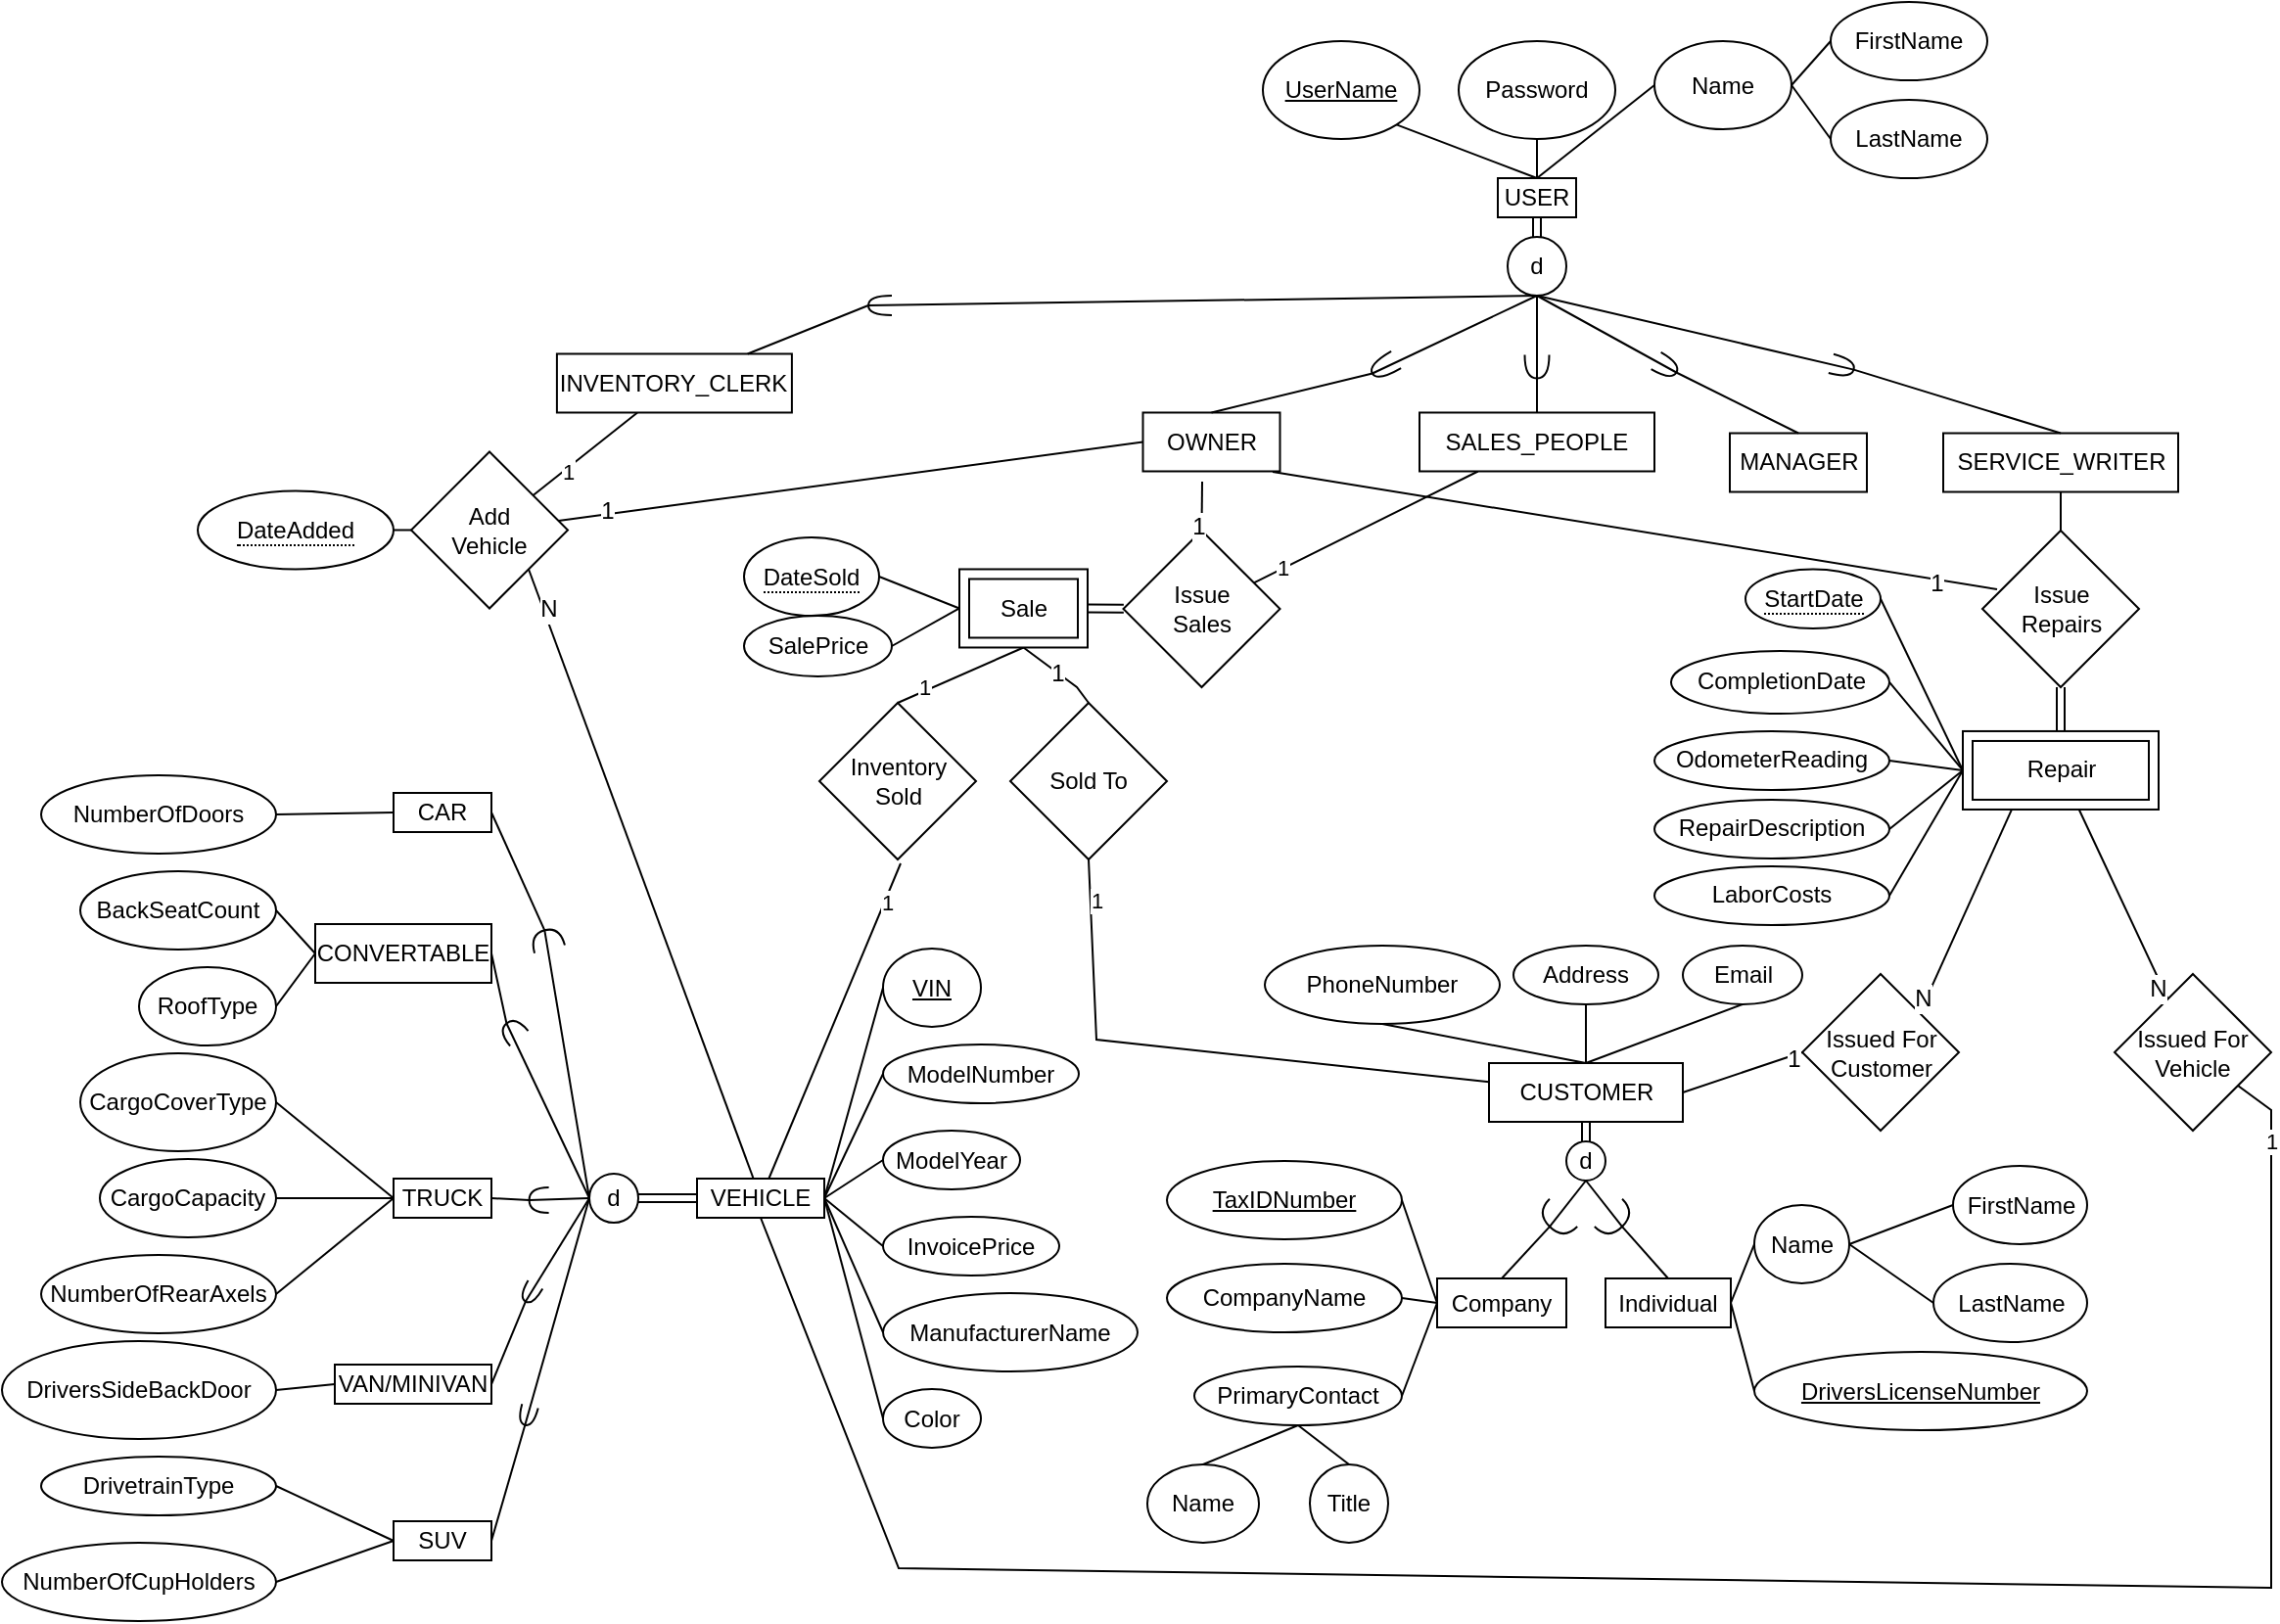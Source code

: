 <mxfile version="15.4.1" type="github">
  <diagram id="lNTThxH8GvDrvc97x_04" name="Page-1">
    <mxGraphModel dx="2207" dy="575" grid="1" gridSize="10" guides="1" tooltips="1" connect="1" arrows="1" fold="1" page="1" pageScale="1" pageWidth="1169" pageHeight="827" math="0" shadow="0">
      <root>
        <mxCell id="OBLhhPcnFSXKWtFT23k--0" />
        <mxCell id="OBLhhPcnFSXKWtFT23k--1" parent="OBLhhPcnFSXKWtFT23k--0" />
        <mxCell id="OBLhhPcnFSXKWtFT23k--2" value="" style="edgeStyle=none;rounded=0;orthogonalLoop=1;jettySize=auto;html=1;endArrow=none;endFill=0;shape=link;exitX=0.5;exitY=1;exitDx=0;exitDy=0;width=-4;entryX=0.5;entryY=0;entryDx=0;entryDy=0;" parent="OBLhhPcnFSXKWtFT23k--1" source="OBLhhPcnFSXKWtFT23k--3" target="OBLhhPcnFSXKWtFT23k--22" edge="1">
          <mxGeometry relative="1" as="geometry">
            <mxPoint x="-385" y="150" as="targetPoint" />
          </mxGeometry>
        </mxCell>
        <mxCell id="OBLhhPcnFSXKWtFT23k--3" value="USER" style="rounded=0;whiteSpace=wrap;html=1;" parent="OBLhhPcnFSXKWtFT23k--1" vertex="1">
          <mxGeometry x="-405" y="90" width="40" height="20" as="geometry" />
        </mxCell>
        <mxCell id="OBLhhPcnFSXKWtFT23k--4" style="edgeStyle=none;rounded=0;orthogonalLoop=1;jettySize=auto;html=1;exitX=1;exitY=0.5;exitDx=0;exitDy=0;entryX=0;entryY=0.5;entryDx=0;entryDy=0;endArrow=none;endFill=0;" parent="OBLhhPcnFSXKWtFT23k--1" source="OBLhhPcnFSXKWtFT23k--6" target="OBLhhPcnFSXKWtFT23k--8" edge="1">
          <mxGeometry relative="1" as="geometry" />
        </mxCell>
        <mxCell id="OBLhhPcnFSXKWtFT23k--5" style="edgeStyle=none;rounded=0;orthogonalLoop=1;jettySize=auto;html=1;exitX=1;exitY=0.5;exitDx=0;exitDy=0;entryX=0;entryY=0.5;entryDx=0;entryDy=0;endArrow=none;endFill=0;" parent="OBLhhPcnFSXKWtFT23k--1" source="OBLhhPcnFSXKWtFT23k--6" target="OBLhhPcnFSXKWtFT23k--7" edge="1">
          <mxGeometry relative="1" as="geometry" />
        </mxCell>
        <mxCell id="OBLhhPcnFSXKWtFT23k--6" value="Name" style="ellipse;whiteSpace=wrap;html=1;" parent="OBLhhPcnFSXKWtFT23k--1" vertex="1">
          <mxGeometry x="-325" y="20" width="70" height="45" as="geometry" />
        </mxCell>
        <mxCell id="OBLhhPcnFSXKWtFT23k--7" value="LastName" style="ellipse;whiteSpace=wrap;html=1;" parent="OBLhhPcnFSXKWtFT23k--1" vertex="1">
          <mxGeometry x="-235" y="50" width="80" height="40" as="geometry" />
        </mxCell>
        <mxCell id="OBLhhPcnFSXKWtFT23k--8" value="FirstName" style="ellipse;whiteSpace=wrap;html=1;" parent="OBLhhPcnFSXKWtFT23k--1" vertex="1">
          <mxGeometry x="-235" width="80" height="40" as="geometry" />
        </mxCell>
        <mxCell id="OBLhhPcnFSXKWtFT23k--9" value="1" style="edgeStyle=none;rounded=0;orthogonalLoop=1;jettySize=auto;html=1;endArrow=none;endFill=0;" parent="OBLhhPcnFSXKWtFT23k--1" source="OBLhhPcnFSXKWtFT23k--10" target="OBLhhPcnFSXKWtFT23k--40" edge="1">
          <mxGeometry x="0.372" y="2" relative="1" as="geometry">
            <mxPoint x="-839" y="230.0" as="sourcePoint" />
            <mxPoint as="offset" />
          </mxGeometry>
        </mxCell>
        <mxCell id="OBLhhPcnFSXKWtFT23k--10" value="INVENTORY_CLERK" style="rounded=0;whiteSpace=wrap;html=1;" parent="OBLhhPcnFSXKWtFT23k--1" vertex="1">
          <mxGeometry x="-885.55" y="179.74" width="120" height="30" as="geometry" />
        </mxCell>
        <mxCell id="OBLhhPcnFSXKWtFT23k--11" style="edgeStyle=none;rounded=0;orthogonalLoop=1;jettySize=auto;html=1;exitX=0.5;exitY=1;exitDx=0;exitDy=0;entryX=0.5;entryY=0;entryDx=0;entryDy=0;endArrow=none;endFill=0;" parent="OBLhhPcnFSXKWtFT23k--1" source="OBLhhPcnFSXKWtFT23k--12" target="OBLhhPcnFSXKWtFT23k--46" edge="1">
          <mxGeometry relative="1" as="geometry" />
        </mxCell>
        <mxCell id="OBLhhPcnFSXKWtFT23k--12" value="SERVICE_WRITER" style="rounded=0;whiteSpace=wrap;html=1;" parent="OBLhhPcnFSXKWtFT23k--1" vertex="1">
          <mxGeometry x="-177.5" y="220.26" width="120" height="30" as="geometry" />
        </mxCell>
        <mxCell id="OBLhhPcnFSXKWtFT23k--13" value="" style="edgeStyle=none;rounded=0;orthogonalLoop=1;jettySize=auto;html=1;endArrow=none;endFill=0;" parent="OBLhhPcnFSXKWtFT23k--1" source="OBLhhPcnFSXKWtFT23k--14" target="OBLhhPcnFSXKWtFT23k--43" edge="1">
          <mxGeometry relative="1" as="geometry" />
        </mxCell>
        <mxCell id="-MXsMZ3HFVtyenDkPSlB-4" value="1" style="edgeLabel;html=1;align=center;verticalAlign=middle;resizable=0;points=[];" vertex="1" connectable="0" parent="OBLhhPcnFSXKWtFT23k--13">
          <mxGeometry x="0.74" y="-1" relative="1" as="geometry">
            <mxPoint as="offset" />
          </mxGeometry>
        </mxCell>
        <mxCell id="OBLhhPcnFSXKWtFT23k--14" value="SALES_PEOPLE" style="rounded=0;whiteSpace=wrap;html=1;" parent="OBLhhPcnFSXKWtFT23k--1" vertex="1">
          <mxGeometry x="-445" y="209.74" width="120" height="30" as="geometry" />
        </mxCell>
        <mxCell id="EvW4grgbc_aKSZ-Zlbsq-6" value="1" style="edgeStyle=none;rounded=0;orthogonalLoop=1;jettySize=auto;html=1;exitX=0;exitY=0.5;exitDx=0;exitDy=0;fontSize=12;endArrow=none;endFill=0;strokeWidth=1;" parent="OBLhhPcnFSXKWtFT23k--1" source="OBLhhPcnFSXKWtFT23k--15" target="OBLhhPcnFSXKWtFT23k--40" edge="1">
          <mxGeometry x="0.833" y="-2" relative="1" as="geometry">
            <mxPoint as="offset" />
          </mxGeometry>
        </mxCell>
        <mxCell id="OBLhhPcnFSXKWtFT23k--15" value="OWNER" style="rounded=0;whiteSpace=wrap;html=1;" parent="OBLhhPcnFSXKWtFT23k--1" vertex="1">
          <mxGeometry x="-586.25" y="209.74" width="70" height="30" as="geometry" />
        </mxCell>
        <mxCell id="OBLhhPcnFSXKWtFT23k--16" value="MANAGER" style="rounded=0;whiteSpace=wrap;html=1;" parent="OBLhhPcnFSXKWtFT23k--1" vertex="1">
          <mxGeometry x="-286.5" y="220.26" width="70" height="30" as="geometry" />
        </mxCell>
        <mxCell id="OBLhhPcnFSXKWtFT23k--17" style="edgeStyle=none;rounded=0;orthogonalLoop=1;jettySize=auto;html=1;exitX=1;exitY=1;exitDx=0;exitDy=0;endArrow=none;endFill=0;entryX=0.5;entryY=0;entryDx=0;entryDy=0;" parent="OBLhhPcnFSXKWtFT23k--1" source="OBLhhPcnFSXKWtFT23k--18" target="OBLhhPcnFSXKWtFT23k--3" edge="1">
          <mxGeometry relative="1" as="geometry">
            <mxPoint x="-575" y="-40" as="targetPoint" />
          </mxGeometry>
        </mxCell>
        <mxCell id="OBLhhPcnFSXKWtFT23k--18" value="&lt;u&gt;UserName&lt;/u&gt;" style="ellipse;whiteSpace=wrap;html=1;" parent="OBLhhPcnFSXKWtFT23k--1" vertex="1">
          <mxGeometry x="-525" y="20" width="80" height="50" as="geometry" />
        </mxCell>
        <mxCell id="OBLhhPcnFSXKWtFT23k--19" value="" style="endArrow=none;html=1;rounded=0;exitX=0.5;exitY=0;exitDx=0;exitDy=0;entryX=0;entryY=0.5;entryDx=0;entryDy=0;" parent="OBLhhPcnFSXKWtFT23k--1" source="OBLhhPcnFSXKWtFT23k--3" target="OBLhhPcnFSXKWtFT23k--6" edge="1">
          <mxGeometry relative="1" as="geometry">
            <mxPoint x="-215" y="100" as="sourcePoint" />
            <mxPoint x="-55" y="100" as="targetPoint" />
          </mxGeometry>
        </mxCell>
        <mxCell id="OBLhhPcnFSXKWtFT23k--20" style="edgeStyle=none;rounded=0;orthogonalLoop=1;jettySize=auto;html=1;exitX=0.5;exitY=1;exitDx=0;exitDy=0;entryX=0.5;entryY=0;entryDx=0;entryDy=0;endArrow=none;endFill=0;" parent="OBLhhPcnFSXKWtFT23k--1" source="OBLhhPcnFSXKWtFT23k--21" target="OBLhhPcnFSXKWtFT23k--3" edge="1">
          <mxGeometry relative="1" as="geometry" />
        </mxCell>
        <mxCell id="OBLhhPcnFSXKWtFT23k--21" value="&lt;div&gt;Password&lt;/div&gt;" style="ellipse;whiteSpace=wrap;html=1;" parent="OBLhhPcnFSXKWtFT23k--1" vertex="1">
          <mxGeometry x="-425" y="20" width="80" height="50" as="geometry" />
        </mxCell>
        <mxCell id="OBLhhPcnFSXKWtFT23k--22" value="d" style="ellipse;whiteSpace=wrap;html=1;" parent="OBLhhPcnFSXKWtFT23k--1" vertex="1">
          <mxGeometry x="-400" y="120" width="30" height="30" as="geometry" />
        </mxCell>
        <mxCell id="OBLhhPcnFSXKWtFT23k--23" value="" style="endArrow=none;html=1;rounded=0;exitX=1;exitY=0.5;exitDx=0;exitDy=0;entryX=0.5;entryY=1;entryDx=0;entryDy=0;exitPerimeter=0;" parent="OBLhhPcnFSXKWtFT23k--1" source="OBLhhPcnFSXKWtFT23k--29" target="OBLhhPcnFSXKWtFT23k--22" edge="1">
          <mxGeometry relative="1" as="geometry">
            <mxPoint x="-225" y="120" as="sourcePoint" />
            <mxPoint x="-65" y="120" as="targetPoint" />
          </mxGeometry>
        </mxCell>
        <mxCell id="OBLhhPcnFSXKWtFT23k--24" value="" style="endArrow=none;html=1;rounded=0;entryX=1;entryY=0.5;entryDx=0;entryDy=0;exitX=0.5;exitY=1;exitDx=0;exitDy=0;entryPerimeter=0;" parent="OBLhhPcnFSXKWtFT23k--1" source="OBLhhPcnFSXKWtFT23k--22" target="OBLhhPcnFSXKWtFT23k--31" edge="1">
          <mxGeometry relative="1" as="geometry">
            <mxPoint x="-465" y="80" as="sourcePoint" />
            <mxPoint x="-305" y="80" as="targetPoint" />
          </mxGeometry>
        </mxCell>
        <mxCell id="OBLhhPcnFSXKWtFT23k--25" value="" style="endArrow=none;html=1;rounded=0;exitX=0.5;exitY=1;exitDx=0;exitDy=0;entryX=1;entryY=0.5;entryDx=0;entryDy=0;entryPerimeter=0;" parent="OBLhhPcnFSXKWtFT23k--1" source="OBLhhPcnFSXKWtFT23k--22" target="OBLhhPcnFSXKWtFT23k--33" edge="1">
          <mxGeometry relative="1" as="geometry">
            <mxPoint x="-135" y="140" as="sourcePoint" />
            <mxPoint x="25" y="140" as="targetPoint" />
          </mxGeometry>
        </mxCell>
        <mxCell id="OBLhhPcnFSXKWtFT23k--26" value="" style="endArrow=none;html=1;rounded=0;exitX=0.5;exitY=1;exitDx=0;exitDy=0;entryX=1;entryY=0.5;entryDx=0;entryDy=0;entryPerimeter=0;" parent="OBLhhPcnFSXKWtFT23k--1" source="OBLhhPcnFSXKWtFT23k--22" target="OBLhhPcnFSXKWtFT23k--35" edge="1">
          <mxGeometry relative="1" as="geometry">
            <mxPoint x="-265" y="134.5" as="sourcePoint" />
            <mxPoint x="-105" y="134.5" as="targetPoint" />
          </mxGeometry>
        </mxCell>
        <mxCell id="OBLhhPcnFSXKWtFT23k--27" value="" style="endArrow=none;html=1;rounded=0;exitX=0.5;exitY=1;exitDx=0;exitDy=0;entryX=1;entryY=0.5;entryDx=0;entryDy=0;entryPerimeter=0;" parent="OBLhhPcnFSXKWtFT23k--1" source="OBLhhPcnFSXKWtFT23k--22" target="OBLhhPcnFSXKWtFT23k--37" edge="1">
          <mxGeometry relative="1" as="geometry">
            <mxPoint x="-175" y="70" as="sourcePoint" />
            <mxPoint x="-15" y="70" as="targetPoint" />
          </mxGeometry>
        </mxCell>
        <mxCell id="OBLhhPcnFSXKWtFT23k--28" style="edgeStyle=none;rounded=0;orthogonalLoop=1;jettySize=auto;html=1;exitX=1;exitY=0.5;exitDx=0;exitDy=0;exitPerimeter=0;entryX=0.5;entryY=0;entryDx=0;entryDy=0;endArrow=none;endFill=0;" parent="OBLhhPcnFSXKWtFT23k--1" source="OBLhhPcnFSXKWtFT23k--29" target="OBLhhPcnFSXKWtFT23k--15" edge="1">
          <mxGeometry relative="1" as="geometry" />
        </mxCell>
        <mxCell id="OBLhhPcnFSXKWtFT23k--29" value="" style="shape=requiredInterface;html=1;verticalLabelPosition=bottom;sketch=0;rotation=-210;" parent="OBLhhPcnFSXKWtFT23k--1" vertex="1">
          <mxGeometry x="-470" y="181.25" width="14" height="10" as="geometry" />
        </mxCell>
        <mxCell id="OBLhhPcnFSXKWtFT23k--30" style="edgeStyle=none;rounded=0;orthogonalLoop=1;jettySize=auto;html=1;exitX=1;exitY=0.5;exitDx=0;exitDy=0;exitPerimeter=0;entryX=0.5;entryY=0;entryDx=0;entryDy=0;endArrow=none;endFill=0;" parent="OBLhhPcnFSXKWtFT23k--1" source="OBLhhPcnFSXKWtFT23k--31" target="OBLhhPcnFSXKWtFT23k--14" edge="1">
          <mxGeometry relative="1" as="geometry" />
        </mxCell>
        <mxCell id="OBLhhPcnFSXKWtFT23k--31" value="" style="shape=requiredInterface;html=1;verticalLabelPosition=bottom;sketch=0;rotation=90;" parent="OBLhhPcnFSXKWtFT23k--1" vertex="1">
          <mxGeometry x="-391" y="180" width="12" height="12.5" as="geometry" />
        </mxCell>
        <mxCell id="OBLhhPcnFSXKWtFT23k--32" style="edgeStyle=none;rounded=0;orthogonalLoop=1;jettySize=auto;html=1;exitX=1;exitY=0.5;exitDx=0;exitDy=0;exitPerimeter=0;entryX=0.5;entryY=0;entryDx=0;entryDy=0;endArrow=none;endFill=0;" parent="OBLhhPcnFSXKWtFT23k--1" source="OBLhhPcnFSXKWtFT23k--33" target="OBLhhPcnFSXKWtFT23k--16" edge="1">
          <mxGeometry relative="1" as="geometry">
            <mxPoint x="-318.204" y="195.003" as="sourcePoint" />
          </mxGeometry>
        </mxCell>
        <mxCell id="OBLhhPcnFSXKWtFT23k--33" value="" style="shape=requiredInterface;html=1;verticalLabelPosition=bottom;sketch=0;rotation=30;" parent="OBLhhPcnFSXKWtFT23k--1" vertex="1">
          <mxGeometry x="-325" y="181.25" width="12" height="10" as="geometry" />
        </mxCell>
        <mxCell id="OBLhhPcnFSXKWtFT23k--34" style="edgeStyle=none;rounded=0;orthogonalLoop=1;jettySize=auto;html=1;exitX=1;exitY=0.5;exitDx=0;exitDy=0;exitPerimeter=0;entryX=0.5;entryY=0;entryDx=0;entryDy=0;endArrow=none;endFill=0;" parent="OBLhhPcnFSXKWtFT23k--1" source="OBLhhPcnFSXKWtFT23k--35" target="OBLhhPcnFSXKWtFT23k--12" edge="1">
          <mxGeometry relative="1" as="geometry" />
        </mxCell>
        <mxCell id="OBLhhPcnFSXKWtFT23k--35" value="" style="shape=requiredInterface;html=1;verticalLabelPosition=bottom;sketch=0;rotation=15;" parent="OBLhhPcnFSXKWtFT23k--1" vertex="1">
          <mxGeometry x="-235" y="181.25" width="12" height="10" as="geometry" />
        </mxCell>
        <mxCell id="OBLhhPcnFSXKWtFT23k--36" style="edgeStyle=none;rounded=0;orthogonalLoop=1;jettySize=auto;html=1;exitX=1;exitY=0.5;exitDx=0;exitDy=0;exitPerimeter=0;endArrow=none;endFill=0;" parent="OBLhhPcnFSXKWtFT23k--1" source="OBLhhPcnFSXKWtFT23k--37" target="OBLhhPcnFSXKWtFT23k--10" edge="1">
          <mxGeometry relative="1" as="geometry" />
        </mxCell>
        <mxCell id="OBLhhPcnFSXKWtFT23k--37" value="" style="shape=requiredInterface;html=1;verticalLabelPosition=bottom;sketch=0;rotation=-180;" parent="OBLhhPcnFSXKWtFT23k--1" vertex="1">
          <mxGeometry x="-726.5" y="150" width="12" height="10" as="geometry" />
        </mxCell>
        <mxCell id="OBLhhPcnFSXKWtFT23k--38" value="" style="edgeStyle=none;rounded=0;orthogonalLoop=1;jettySize=auto;html=1;endArrow=none;endFill=0;entryX=1;entryY=0.5;entryDx=0;entryDy=0;" parent="OBLhhPcnFSXKWtFT23k--1" source="OBLhhPcnFSXKWtFT23k--40" target="OBLhhPcnFSXKWtFT23k--142" edge="1">
          <mxGeometry relative="1" as="geometry">
            <mxPoint x="-1060" y="249.74" as="targetPoint" />
          </mxGeometry>
        </mxCell>
        <mxCell id="EvW4grgbc_aKSZ-Zlbsq-11" value="N" style="edgeStyle=none;rounded=0;orthogonalLoop=1;jettySize=auto;html=1;exitX=1;exitY=1;exitDx=0;exitDy=0;fontSize=12;endArrow=none;endFill=0;strokeWidth=1;" parent="OBLhhPcnFSXKWtFT23k--1" source="OBLhhPcnFSXKWtFT23k--40" target="OBLhhPcnFSXKWtFT23k--48" edge="1">
          <mxGeometry x="-0.865" y="2" relative="1" as="geometry">
            <mxPoint as="offset" />
          </mxGeometry>
        </mxCell>
        <mxCell id="OBLhhPcnFSXKWtFT23k--40" value="&lt;div&gt;Add&lt;/div&gt;&lt;div&gt;Vehicle&lt;/div&gt;" style="rhombus;whiteSpace=wrap;html=1;rounded=0;" parent="OBLhhPcnFSXKWtFT23k--1" vertex="1">
          <mxGeometry x="-960" y="229.74" width="80" height="80" as="geometry" />
        </mxCell>
        <mxCell id="OBLhhPcnFSXKWtFT23k--43" value="&lt;div&gt;Issue&lt;/div&gt;&lt;div&gt;Sales&lt;/div&gt;" style="rhombus;whiteSpace=wrap;html=1;rounded=0;" parent="OBLhhPcnFSXKWtFT23k--1" vertex="1">
          <mxGeometry x="-596.25" y="270" width="80" height="80" as="geometry" />
        </mxCell>
        <mxCell id="OBLhhPcnFSXKWtFT23k--46" value="&lt;div&gt;Issue &lt;br&gt;&lt;/div&gt;&lt;div&gt;Repairs&lt;/div&gt;" style="rhombus;whiteSpace=wrap;html=1;" parent="OBLhhPcnFSXKWtFT23k--1" vertex="1">
          <mxGeometry x="-157.5" y="270" width="80" height="80" as="geometry" />
        </mxCell>
        <mxCell id="OBLhhPcnFSXKWtFT23k--47" value="" style="edgeStyle=none;rounded=0;orthogonalLoop=1;jettySize=auto;html=1;shape=link;exitX=0;exitY=0.5;exitDx=0;exitDy=0;entryX=1;entryY=0.5;entryDx=0;entryDy=0;" parent="OBLhhPcnFSXKWtFT23k--1" source="OBLhhPcnFSXKWtFT23k--48" target="OBLhhPcnFSXKWtFT23k--61" edge="1">
          <mxGeometry relative="1" as="geometry">
            <mxPoint x="-784" y="556" as="targetPoint" />
          </mxGeometry>
        </mxCell>
        <mxCell id="OBLhhPcnFSXKWtFT23k--48" value="VEHICLE" style="rounded=0;whiteSpace=wrap;html=1;" parent="OBLhhPcnFSXKWtFT23k--1" vertex="1">
          <mxGeometry x="-814" y="601" width="65" height="20" as="geometry" />
        </mxCell>
        <mxCell id="OBLhhPcnFSXKWtFT23k--49" value="&lt;div&gt;&lt;u&gt;VIN&lt;/u&gt;&lt;/div&gt;" style="ellipse;whiteSpace=wrap;html=1;" parent="OBLhhPcnFSXKWtFT23k--1" vertex="1">
          <mxGeometry x="-719" y="483.5" width="50" height="40" as="geometry" />
        </mxCell>
        <mxCell id="OBLhhPcnFSXKWtFT23k--50" value="&lt;div&gt;ModelNumber&lt;/div&gt;" style="ellipse;whiteSpace=wrap;html=1;" parent="OBLhhPcnFSXKWtFT23k--1" vertex="1">
          <mxGeometry x="-719" y="532.5" width="100" height="30" as="geometry" />
        </mxCell>
        <mxCell id="OBLhhPcnFSXKWtFT23k--51" value="&lt;div&gt;ModelYear&lt;/div&gt;" style="ellipse;whiteSpace=wrap;html=1;" parent="OBLhhPcnFSXKWtFT23k--1" vertex="1">
          <mxGeometry x="-719" y="576.5" width="70" height="30" as="geometry" />
        </mxCell>
        <mxCell id="OBLhhPcnFSXKWtFT23k--52" value="ManufacturerName" style="ellipse;whiteSpace=wrap;html=1;" parent="OBLhhPcnFSXKWtFT23k--1" vertex="1">
          <mxGeometry x="-719" y="659.5" width="130" height="40" as="geometry" />
        </mxCell>
        <mxCell id="OBLhhPcnFSXKWtFT23k--53" value="InvoicePrice" style="ellipse;whiteSpace=wrap;html=1;" parent="OBLhhPcnFSXKWtFT23k--1" vertex="1">
          <mxGeometry x="-719" y="620.5" width="90" height="30" as="geometry" />
        </mxCell>
        <mxCell id="OBLhhPcnFSXKWtFT23k--54" value="Color" style="ellipse;whiteSpace=wrap;html=1;" parent="OBLhhPcnFSXKWtFT23k--1" vertex="1">
          <mxGeometry x="-719" y="708.5" width="50" height="30" as="geometry" />
        </mxCell>
        <mxCell id="OBLhhPcnFSXKWtFT23k--55" value="" style="endArrow=none;html=1;rounded=0;exitX=0;exitY=0.5;exitDx=0;exitDy=0;entryX=1;entryY=0.5;entryDx=0;entryDy=0;" parent="OBLhhPcnFSXKWtFT23k--1" source="OBLhhPcnFSXKWtFT23k--49" target="OBLhhPcnFSXKWtFT23k--48" edge="1">
          <mxGeometry relative="1" as="geometry">
            <mxPoint x="-859" y="821" as="sourcePoint" />
            <mxPoint x="-719" y="541" as="targetPoint" />
          </mxGeometry>
        </mxCell>
        <mxCell id="OBLhhPcnFSXKWtFT23k--56" value="" style="endArrow=none;html=1;rounded=0;exitX=0;exitY=0.5;exitDx=0;exitDy=0;entryX=1;entryY=0.5;entryDx=0;entryDy=0;" parent="OBLhhPcnFSXKWtFT23k--1" source="OBLhhPcnFSXKWtFT23k--50" target="OBLhhPcnFSXKWtFT23k--48" edge="1">
          <mxGeometry relative="1" as="geometry">
            <mxPoint x="-1109" y="811" as="sourcePoint" />
            <mxPoint x="-699" y="571" as="targetPoint" />
          </mxGeometry>
        </mxCell>
        <mxCell id="OBLhhPcnFSXKWtFT23k--57" value="" style="endArrow=none;html=1;rounded=0;exitX=0;exitY=0.5;exitDx=0;exitDy=0;entryX=1;entryY=0.5;entryDx=0;entryDy=0;" parent="OBLhhPcnFSXKWtFT23k--1" source="OBLhhPcnFSXKWtFT23k--51" target="OBLhhPcnFSXKWtFT23k--48" edge="1">
          <mxGeometry relative="1" as="geometry">
            <mxPoint x="-819" y="811" as="sourcePoint" />
            <mxPoint x="-659" y="601" as="targetPoint" />
          </mxGeometry>
        </mxCell>
        <mxCell id="OBLhhPcnFSXKWtFT23k--58" value="" style="endArrow=none;html=1;rounded=0;exitX=0;exitY=0.5;exitDx=0;exitDy=0;entryX=1;entryY=0.5;entryDx=0;entryDy=0;" parent="OBLhhPcnFSXKWtFT23k--1" source="OBLhhPcnFSXKWtFT23k--53" target="OBLhhPcnFSXKWtFT23k--48" edge="1">
          <mxGeometry relative="1" as="geometry">
            <mxPoint x="-969" y="801" as="sourcePoint" />
            <mxPoint x="-709" y="631" as="targetPoint" />
          </mxGeometry>
        </mxCell>
        <mxCell id="OBLhhPcnFSXKWtFT23k--59" value="" style="endArrow=none;html=1;rounded=0;exitX=0;exitY=0.5;exitDx=0;exitDy=0;entryX=1;entryY=0.5;entryDx=0;entryDy=0;" parent="OBLhhPcnFSXKWtFT23k--1" source="OBLhhPcnFSXKWtFT23k--52" target="OBLhhPcnFSXKWtFT23k--48" edge="1">
          <mxGeometry relative="1" as="geometry">
            <mxPoint x="-839" y="821" as="sourcePoint" />
            <mxPoint x="-699" y="641" as="targetPoint" />
          </mxGeometry>
        </mxCell>
        <mxCell id="OBLhhPcnFSXKWtFT23k--60" value="" style="endArrow=none;html=1;rounded=0;exitX=0;exitY=0.5;exitDx=0;exitDy=0;entryX=1;entryY=0.5;entryDx=0;entryDy=0;" parent="OBLhhPcnFSXKWtFT23k--1" source="OBLhhPcnFSXKWtFT23k--54" target="OBLhhPcnFSXKWtFT23k--48" edge="1">
          <mxGeometry relative="1" as="geometry">
            <mxPoint x="-689" y="601" as="sourcePoint" />
            <mxPoint x="-789" y="531" as="targetPoint" />
          </mxGeometry>
        </mxCell>
        <mxCell id="OBLhhPcnFSXKWtFT23k--61" value="d" style="ellipse;whiteSpace=wrap;html=1;rounded=0;" parent="OBLhhPcnFSXKWtFT23k--1" vertex="1">
          <mxGeometry x="-869" y="598.5" width="25" height="25" as="geometry" />
        </mxCell>
        <mxCell id="OBLhhPcnFSXKWtFT23k--62" value="" style="edgeStyle=none;rounded=0;orthogonalLoop=1;jettySize=auto;html=1;endArrow=none;endFill=0;entryX=1;entryY=0.5;entryDx=0;entryDy=0;exitX=0;exitY=0.5;exitDx=0;exitDy=0;" parent="OBLhhPcnFSXKWtFT23k--1" source="OBLhhPcnFSXKWtFT23k--63" target="OBLhhPcnFSXKWtFT23k--72" edge="1">
          <mxGeometry relative="1" as="geometry" />
        </mxCell>
        <mxCell id="OBLhhPcnFSXKWtFT23k--63" value="CAR" style="rounded=0;whiteSpace=wrap;html=1;" parent="OBLhhPcnFSXKWtFT23k--1" vertex="1">
          <mxGeometry x="-969" y="404" width="50" height="20" as="geometry" />
        </mxCell>
        <mxCell id="OBLhhPcnFSXKWtFT23k--64" value="" style="edgeStyle=none;rounded=0;orthogonalLoop=1;jettySize=auto;html=1;endArrow=none;endFill=0;exitX=0;exitY=0.5;exitDx=0;exitDy=0;entryX=1;entryY=0.5;entryDx=0;entryDy=0;" parent="OBLhhPcnFSXKWtFT23k--1" source="OBLhhPcnFSXKWtFT23k--65" target="OBLhhPcnFSXKWtFT23k--74" edge="1">
          <mxGeometry relative="1" as="geometry">
            <mxPoint x="-1049" y="487" as="sourcePoint" />
          </mxGeometry>
        </mxCell>
        <mxCell id="OBLhhPcnFSXKWtFT23k--65" value="CONVERTABLE" style="rounded=0;whiteSpace=wrap;html=1;" parent="OBLhhPcnFSXKWtFT23k--1" vertex="1">
          <mxGeometry x="-1009" y="471" width="90" height="30" as="geometry" />
        </mxCell>
        <mxCell id="OBLhhPcnFSXKWtFT23k--66" value="TRUCK" style="rounded=0;whiteSpace=wrap;html=1;" parent="OBLhhPcnFSXKWtFT23k--1" vertex="1">
          <mxGeometry x="-969" y="601" width="50" height="20" as="geometry" />
        </mxCell>
        <mxCell id="OBLhhPcnFSXKWtFT23k--67" value="" style="edgeStyle=none;rounded=0;orthogonalLoop=1;jettySize=auto;html=1;endArrow=none;endFill=0;" parent="OBLhhPcnFSXKWtFT23k--1" target="OBLhhPcnFSXKWtFT23k--83" edge="1">
          <mxGeometry relative="1" as="geometry">
            <mxPoint x="-1039" y="707" as="sourcePoint" />
          </mxGeometry>
        </mxCell>
        <mxCell id="OBLhhPcnFSXKWtFT23k--68" value="VAN/MINIVAN" style="rounded=0;whiteSpace=wrap;html=1;" parent="OBLhhPcnFSXKWtFT23k--1" vertex="1">
          <mxGeometry x="-999" y="696" width="80" height="20" as="geometry" />
        </mxCell>
        <mxCell id="OBLhhPcnFSXKWtFT23k--69" value="" style="edgeStyle=none;rounded=0;orthogonalLoop=1;jettySize=auto;html=1;endArrow=none;endFill=0;exitX=0;exitY=0.5;exitDx=0;exitDy=0;entryX=1;entryY=0.5;entryDx=0;entryDy=0;" parent="OBLhhPcnFSXKWtFT23k--1" source="OBLhhPcnFSXKWtFT23k--71" target="OBLhhPcnFSXKWtFT23k--84" edge="1">
          <mxGeometry relative="1" as="geometry" />
        </mxCell>
        <mxCell id="OBLhhPcnFSXKWtFT23k--70" value="" style="edgeStyle=none;rounded=0;orthogonalLoop=1;jettySize=auto;html=1;endArrow=none;endFill=0;exitX=0;exitY=0.5;exitDx=0;exitDy=0;entryX=1;entryY=0.5;entryDx=0;entryDy=0;" parent="OBLhhPcnFSXKWtFT23k--1" source="OBLhhPcnFSXKWtFT23k--71" target="OBLhhPcnFSXKWtFT23k--85" edge="1">
          <mxGeometry relative="1" as="geometry" />
        </mxCell>
        <mxCell id="OBLhhPcnFSXKWtFT23k--71" value="SUV" style="rounded=0;whiteSpace=wrap;html=1;" parent="OBLhhPcnFSXKWtFT23k--1" vertex="1">
          <mxGeometry x="-969" y="776" width="50" height="20" as="geometry" />
        </mxCell>
        <mxCell id="OBLhhPcnFSXKWtFT23k--72" value="NumberOfDoors" style="ellipse;whiteSpace=wrap;html=1;rounded=0;" parent="OBLhhPcnFSXKWtFT23k--1" vertex="1">
          <mxGeometry x="-1149" y="395" width="120" height="40" as="geometry" />
        </mxCell>
        <mxCell id="OBLhhPcnFSXKWtFT23k--73" value="RoofType" style="ellipse;whiteSpace=wrap;html=1;rounded=0;" parent="OBLhhPcnFSXKWtFT23k--1" vertex="1">
          <mxGeometry x="-1099" y="493" width="70" height="40" as="geometry" />
        </mxCell>
        <mxCell id="OBLhhPcnFSXKWtFT23k--74" value="BackSeatCount" style="ellipse;whiteSpace=wrap;html=1;rounded=0;" parent="OBLhhPcnFSXKWtFT23k--1" vertex="1">
          <mxGeometry x="-1129" y="444" width="100" height="40" as="geometry" />
        </mxCell>
        <mxCell id="OBLhhPcnFSXKWtFT23k--75" value="" style="endArrow=none;html=1;rounded=0;exitX=0;exitY=0.5;exitDx=0;exitDy=0;entryX=1;entryY=0.5;entryDx=0;entryDy=0;" parent="OBLhhPcnFSXKWtFT23k--1" source="OBLhhPcnFSXKWtFT23k--65" target="OBLhhPcnFSXKWtFT23k--73" edge="1">
          <mxGeometry relative="1" as="geometry">
            <mxPoint x="-1049" y="487" as="sourcePoint" />
            <mxPoint x="-659" y="872" as="targetPoint" />
          </mxGeometry>
        </mxCell>
        <mxCell id="OBLhhPcnFSXKWtFT23k--76" value="CargoCoverType" style="ellipse;whiteSpace=wrap;html=1;" parent="OBLhhPcnFSXKWtFT23k--1" vertex="1">
          <mxGeometry x="-1129" y="537" width="100" height="50" as="geometry" />
        </mxCell>
        <mxCell id="OBLhhPcnFSXKWtFT23k--77" value="CargoCapacity" style="ellipse;whiteSpace=wrap;html=1;" parent="OBLhhPcnFSXKWtFT23k--1" vertex="1">
          <mxGeometry x="-1119" y="591" width="90" height="40" as="geometry" />
        </mxCell>
        <mxCell id="OBLhhPcnFSXKWtFT23k--78" value="NumberOfRearAxels" style="ellipse;whiteSpace=wrap;html=1;" parent="OBLhhPcnFSXKWtFT23k--1" vertex="1">
          <mxGeometry x="-1149" y="640" width="120" height="40" as="geometry" />
        </mxCell>
        <mxCell id="OBLhhPcnFSXKWtFT23k--79" value="" style="endArrow=none;html=1;rounded=0;exitX=1;exitY=0.5;exitDx=0;exitDy=0;entryX=0;entryY=0.5;entryDx=0;entryDy=0;" parent="OBLhhPcnFSXKWtFT23k--1" source="OBLhhPcnFSXKWtFT23k--76" target="OBLhhPcnFSXKWtFT23k--66" edge="1">
          <mxGeometry relative="1" as="geometry">
            <mxPoint x="-1149" y="785.5" as="sourcePoint" />
            <mxPoint x="-989" y="785.5" as="targetPoint" />
          </mxGeometry>
        </mxCell>
        <mxCell id="OBLhhPcnFSXKWtFT23k--80" value="" style="endArrow=none;html=1;rounded=0;exitX=1;exitY=0.5;exitDx=0;exitDy=0;entryX=0;entryY=0.5;entryDx=0;entryDy=0;" parent="OBLhhPcnFSXKWtFT23k--1" source="OBLhhPcnFSXKWtFT23k--77" target="OBLhhPcnFSXKWtFT23k--66" edge="1">
          <mxGeometry relative="1" as="geometry">
            <mxPoint x="-1139" y="771" as="sourcePoint" />
            <mxPoint x="-979" y="771" as="targetPoint" />
          </mxGeometry>
        </mxCell>
        <mxCell id="OBLhhPcnFSXKWtFT23k--81" value="" style="endArrow=none;html=1;rounded=0;exitX=1;exitY=0.5;exitDx=0;exitDy=0;entryX=0;entryY=0.5;entryDx=0;entryDy=0;" parent="OBLhhPcnFSXKWtFT23k--1" source="OBLhhPcnFSXKWtFT23k--78" target="OBLhhPcnFSXKWtFT23k--66" edge="1">
          <mxGeometry relative="1" as="geometry">
            <mxPoint x="-1149" y="771" as="sourcePoint" />
            <mxPoint x="-989" y="771" as="targetPoint" />
          </mxGeometry>
        </mxCell>
        <mxCell id="OBLhhPcnFSXKWtFT23k--82" style="edgeStyle=none;rounded=0;orthogonalLoop=1;jettySize=auto;html=1;exitX=1;exitY=0.5;exitDx=0;exitDy=0;entryX=0;entryY=0.5;entryDx=0;entryDy=0;endArrow=none;endFill=0;" parent="OBLhhPcnFSXKWtFT23k--1" source="OBLhhPcnFSXKWtFT23k--83" target="OBLhhPcnFSXKWtFT23k--68" edge="1">
          <mxGeometry relative="1" as="geometry" />
        </mxCell>
        <mxCell id="OBLhhPcnFSXKWtFT23k--83" value="DriversSideBackDoor" style="ellipse;whiteSpace=wrap;html=1;rounded=0;" parent="OBLhhPcnFSXKWtFT23k--1" vertex="1">
          <mxGeometry x="-1169" y="684" width="140" height="50" as="geometry" />
        </mxCell>
        <mxCell id="OBLhhPcnFSXKWtFT23k--84" value="DrivetrainType" style="ellipse;whiteSpace=wrap;html=1;rounded=0;" parent="OBLhhPcnFSXKWtFT23k--1" vertex="1">
          <mxGeometry x="-1149" y="743" width="120" height="30" as="geometry" />
        </mxCell>
        <mxCell id="OBLhhPcnFSXKWtFT23k--85" value="NumberOfCupHolders" style="ellipse;whiteSpace=wrap;html=1;rounded=0;" parent="OBLhhPcnFSXKWtFT23k--1" vertex="1">
          <mxGeometry x="-1169" y="787" width="140" height="40" as="geometry" />
        </mxCell>
        <mxCell id="OBLhhPcnFSXKWtFT23k--86" value="" style="endArrow=none;html=1;rounded=0;exitX=1;exitY=0.5;exitDx=0;exitDy=0;entryX=0;entryY=0.5;entryDx=0;entryDy=0;startArrow=none;" parent="OBLhhPcnFSXKWtFT23k--1" source="OBLhhPcnFSXKWtFT23k--151" target="OBLhhPcnFSXKWtFT23k--61" edge="1">
          <mxGeometry relative="1" as="geometry">
            <mxPoint x="-839" y="751" as="sourcePoint" />
            <mxPoint x="-679" y="751" as="targetPoint" />
          </mxGeometry>
        </mxCell>
        <mxCell id="OBLhhPcnFSXKWtFT23k--87" value="" style="endArrow=none;html=1;rounded=0;exitX=1;exitY=0.5;exitDx=0;exitDy=0;entryX=0;entryY=0.5;entryDx=0;entryDy=0;startArrow=none;" parent="OBLhhPcnFSXKWtFT23k--1" source="OBLhhPcnFSXKWtFT23k--149" target="OBLhhPcnFSXKWtFT23k--61" edge="1">
          <mxGeometry relative="1" as="geometry">
            <mxPoint x="-799" y="591" as="sourcePoint" />
            <mxPoint x="-869" y="681" as="targetPoint" />
          </mxGeometry>
        </mxCell>
        <mxCell id="OBLhhPcnFSXKWtFT23k--88" value="" style="endArrow=none;html=1;rounded=0;exitX=1;exitY=0.5;exitDx=0;exitDy=0;entryX=0;entryY=0.5;entryDx=0;entryDy=0;startArrow=none;" parent="OBLhhPcnFSXKWtFT23k--1" source="OBLhhPcnFSXKWtFT23k--147" target="OBLhhPcnFSXKWtFT23k--61" edge="1">
          <mxGeometry relative="1" as="geometry">
            <mxPoint x="-799" y="591" as="sourcePoint" />
            <mxPoint x="-639" y="591" as="targetPoint" />
          </mxGeometry>
        </mxCell>
        <mxCell id="OBLhhPcnFSXKWtFT23k--89" value="" style="endArrow=none;html=1;rounded=0;exitX=1;exitY=0.5;exitDx=0;exitDy=0;entryX=1;entryY=0.5;entryDx=0;entryDy=0;startArrow=none;exitPerimeter=0;" parent="OBLhhPcnFSXKWtFT23k--1" source="OBLhhPcnFSXKWtFT23k--145" target="OBLhhPcnFSXKWtFT23k--63" edge="1">
          <mxGeometry relative="1" as="geometry">
            <mxPoint x="-799" y="591" as="sourcePoint" />
            <mxPoint x="-639" y="591" as="targetPoint" />
          </mxGeometry>
        </mxCell>
        <mxCell id="OBLhhPcnFSXKWtFT23k--90" value="" style="endArrow=none;html=1;rounded=0;exitX=1;exitY=0.5;exitDx=0;exitDy=0;entryX=0;entryY=0.5;entryDx=0;entryDy=0;startArrow=none;" parent="OBLhhPcnFSXKWtFT23k--1" source="OBLhhPcnFSXKWtFT23k--153" target="OBLhhPcnFSXKWtFT23k--61" edge="1">
          <mxGeometry relative="1" as="geometry">
            <mxPoint x="-789" y="811" as="sourcePoint" />
            <mxPoint x="-629" y="811" as="targetPoint" />
          </mxGeometry>
        </mxCell>
        <mxCell id="OBLhhPcnFSXKWtFT23k--91" value="CUSTOMER" style="rounded=0;whiteSpace=wrap;html=1;" parent="OBLhhPcnFSXKWtFT23k--1" vertex="1">
          <mxGeometry x="-409.5" y="542" width="99" height="30" as="geometry" />
        </mxCell>
        <mxCell id="OBLhhPcnFSXKWtFT23k--92" value="Address" style="ellipse;whiteSpace=wrap;html=1;" parent="OBLhhPcnFSXKWtFT23k--1" vertex="1">
          <mxGeometry x="-397" y="482" width="74" height="30" as="geometry" />
        </mxCell>
        <mxCell id="OBLhhPcnFSXKWtFT23k--93" value="PhoneNumber" style="ellipse;whiteSpace=wrap;html=1;" parent="OBLhhPcnFSXKWtFT23k--1" vertex="1">
          <mxGeometry x="-524" y="482" width="120" height="40" as="geometry" />
        </mxCell>
        <mxCell id="OBLhhPcnFSXKWtFT23k--94" value="Email" style="ellipse;whiteSpace=wrap;html=1;" parent="OBLhhPcnFSXKWtFT23k--1" vertex="1">
          <mxGeometry x="-310.5" y="482" width="61" height="30" as="geometry" />
        </mxCell>
        <mxCell id="OBLhhPcnFSXKWtFT23k--95" value="" style="endArrow=none;html=1;rounded=0;entryX=0.5;entryY=0;entryDx=0;entryDy=0;exitX=0.5;exitY=1;exitDx=0;exitDy=0;" parent="OBLhhPcnFSXKWtFT23k--1" source="OBLhhPcnFSXKWtFT23k--93" target="OBLhhPcnFSXKWtFT23k--91" edge="1">
          <mxGeometry relative="1" as="geometry">
            <mxPoint x="-594" y="522" as="sourcePoint" />
            <mxPoint x="-404" y="582" as="targetPoint" />
          </mxGeometry>
        </mxCell>
        <mxCell id="OBLhhPcnFSXKWtFT23k--96" value="" style="endArrow=none;html=1;rounded=0;exitX=0.5;exitY=0;exitDx=0;exitDy=0;entryX=0.5;entryY=1;entryDx=0;entryDy=0;" parent="OBLhhPcnFSXKWtFT23k--1" source="OBLhhPcnFSXKWtFT23k--91" target="OBLhhPcnFSXKWtFT23k--92" edge="1">
          <mxGeometry relative="1" as="geometry">
            <mxPoint x="-374" y="682" as="sourcePoint" />
            <mxPoint x="-214" y="682" as="targetPoint" />
          </mxGeometry>
        </mxCell>
        <mxCell id="OBLhhPcnFSXKWtFT23k--97" value="" style="endArrow=none;html=1;rounded=0;entryX=0.5;entryY=1;entryDx=0;entryDy=0;exitX=0.5;exitY=0;exitDx=0;exitDy=0;" parent="OBLhhPcnFSXKWtFT23k--1" source="OBLhhPcnFSXKWtFT23k--91" target="OBLhhPcnFSXKWtFT23k--94" edge="1">
          <mxGeometry relative="1" as="geometry">
            <mxPoint x="-254" y="512" as="sourcePoint" />
            <mxPoint x="-184" y="752" as="targetPoint" />
          </mxGeometry>
        </mxCell>
        <mxCell id="OBLhhPcnFSXKWtFT23k--98" value="d" style="ellipse;whiteSpace=wrap;html=1;aspect=fixed;" parent="OBLhhPcnFSXKWtFT23k--1" vertex="1">
          <mxGeometry x="-370" y="582" width="20" height="20" as="geometry" />
        </mxCell>
        <mxCell id="OBLhhPcnFSXKWtFT23k--99" value="Company" style="rounded=0;whiteSpace=wrap;html=1;" parent="OBLhhPcnFSXKWtFT23k--1" vertex="1">
          <mxGeometry x="-436" y="652" width="66" height="25" as="geometry" />
        </mxCell>
        <mxCell id="OBLhhPcnFSXKWtFT23k--100" value="Individual" style="rounded=0;whiteSpace=wrap;html=1;" parent="OBLhhPcnFSXKWtFT23k--1" vertex="1">
          <mxGeometry x="-350" y="652" width="64" height="25" as="geometry" />
        </mxCell>
        <mxCell id="OBLhhPcnFSXKWtFT23k--101" value="Name" style="ellipse;whiteSpace=wrap;html=1;" parent="OBLhhPcnFSXKWtFT23k--1" vertex="1">
          <mxGeometry x="-274" y="614.5" width="48.5" height="40" as="geometry" />
        </mxCell>
        <mxCell id="OBLhhPcnFSXKWtFT23k--102" value="&lt;u&gt;DriversLicenseNumber&lt;/u&gt;" style="ellipse;whiteSpace=wrap;html=1;" parent="OBLhhPcnFSXKWtFT23k--1" vertex="1">
          <mxGeometry x="-274" y="689.5" width="170" height="40" as="geometry" />
        </mxCell>
        <mxCell id="OBLhhPcnFSXKWtFT23k--103" value="FirstName" style="ellipse;whiteSpace=wrap;html=1;" parent="OBLhhPcnFSXKWtFT23k--1" vertex="1">
          <mxGeometry x="-172.5" y="594.5" width="68.5" height="40" as="geometry" />
        </mxCell>
        <mxCell id="OBLhhPcnFSXKWtFT23k--104" value="" style="endArrow=none;html=1;rounded=0;entryX=0;entryY=0.5;entryDx=0;entryDy=0;exitX=1;exitY=0.5;exitDx=0;exitDy=0;" parent="OBLhhPcnFSXKWtFT23k--1" source="OBLhhPcnFSXKWtFT23k--100" target="OBLhhPcnFSXKWtFT23k--101" edge="1">
          <mxGeometry relative="1" as="geometry">
            <mxPoint x="-430" y="852" as="sourcePoint" />
            <mxPoint x="-270" y="852" as="targetPoint" />
          </mxGeometry>
        </mxCell>
        <mxCell id="OBLhhPcnFSXKWtFT23k--105" value="" style="endArrow=none;html=1;rounded=0;entryX=0;entryY=0.5;entryDx=0;entryDy=0;exitX=1;exitY=0.5;exitDx=0;exitDy=0;" parent="OBLhhPcnFSXKWtFT23k--1" source="OBLhhPcnFSXKWtFT23k--100" target="OBLhhPcnFSXKWtFT23k--102" edge="1">
          <mxGeometry relative="1" as="geometry">
            <mxPoint x="-120" y="762" as="sourcePoint" />
            <mxPoint x="-120" y="912" as="targetPoint" />
          </mxGeometry>
        </mxCell>
        <mxCell id="OBLhhPcnFSXKWtFT23k--106" value="" style="endArrow=none;html=1;rounded=0;entryX=0;entryY=0.5;entryDx=0;entryDy=0;exitX=1;exitY=0.5;exitDx=0;exitDy=0;" parent="OBLhhPcnFSXKWtFT23k--1" source="OBLhhPcnFSXKWtFT23k--101" target="OBLhhPcnFSXKWtFT23k--103" edge="1">
          <mxGeometry relative="1" as="geometry">
            <mxPoint x="-384" y="854.5" as="sourcePoint" />
            <mxPoint x="-224" y="854.5" as="targetPoint" />
          </mxGeometry>
        </mxCell>
        <mxCell id="OBLhhPcnFSXKWtFT23k--107" value="LastName" style="ellipse;whiteSpace=wrap;html=1;" parent="OBLhhPcnFSXKWtFT23k--1" vertex="1">
          <mxGeometry x="-182.5" y="644.5" width="78.5" height="40" as="geometry" />
        </mxCell>
        <mxCell id="OBLhhPcnFSXKWtFT23k--108" value="" style="endArrow=none;html=1;rounded=0;entryX=0;entryY=0.5;entryDx=0;entryDy=0;exitX=1;exitY=0.5;exitDx=0;exitDy=0;" parent="OBLhhPcnFSXKWtFT23k--1" source="OBLhhPcnFSXKWtFT23k--101" target="OBLhhPcnFSXKWtFT23k--107" edge="1">
          <mxGeometry relative="1" as="geometry">
            <mxPoint x="-514" y="834.5" as="sourcePoint" />
            <mxPoint x="-354" y="834.5" as="targetPoint" />
          </mxGeometry>
        </mxCell>
        <mxCell id="OBLhhPcnFSXKWtFT23k--109" value="Title" style="ellipse;whiteSpace=wrap;html=1;" parent="OBLhhPcnFSXKWtFT23k--1" vertex="1">
          <mxGeometry x="-501" y="747" width="40" height="40" as="geometry" />
        </mxCell>
        <mxCell id="OBLhhPcnFSXKWtFT23k--110" value="" style="shape=link;html=1;rounded=0;strokeColor=default;strokeWidth=1;exitX=0.5;exitY=0;exitDx=0;exitDy=0;entryX=0.5;entryY=1;entryDx=0;entryDy=0;" parent="OBLhhPcnFSXKWtFT23k--1" source="OBLhhPcnFSXKWtFT23k--98" target="OBLhhPcnFSXKWtFT23k--91" edge="1">
          <mxGeometry relative="1" as="geometry">
            <mxPoint x="-304" y="852" as="sourcePoint" />
            <mxPoint x="-144" y="852" as="targetPoint" />
          </mxGeometry>
        </mxCell>
        <mxCell id="OBLhhPcnFSXKWtFT23k--111" value="" style="shape=requiredInterface;html=1;verticalLabelPosition=bottom;sketch=0;rotation=135;" parent="OBLhhPcnFSXKWtFT23k--1" vertex="1">
          <mxGeometry x="-380" y="612" width="10" height="20" as="geometry" />
        </mxCell>
        <mxCell id="OBLhhPcnFSXKWtFT23k--112" value="" style="shape=requiredInterface;html=1;verticalLabelPosition=bottom;sketch=0;rotation=45;" parent="OBLhhPcnFSXKWtFT23k--1" vertex="1">
          <mxGeometry x="-350" y="612" width="10" height="20" as="geometry" />
        </mxCell>
        <mxCell id="OBLhhPcnFSXKWtFT23k--113" value="" style="endArrow=none;html=1;rounded=0;strokeColor=default;strokeWidth=1;exitX=0.5;exitY=1;exitDx=0;exitDy=0;entryX=1;entryY=0.5;entryDx=0;entryDy=0;entryPerimeter=0;" parent="OBLhhPcnFSXKWtFT23k--1" source="OBLhhPcnFSXKWtFT23k--98" target="OBLhhPcnFSXKWtFT23k--111" edge="1">
          <mxGeometry relative="1" as="geometry">
            <mxPoint x="-664" y="592" as="sourcePoint" />
            <mxPoint x="-434" y="642" as="targetPoint" />
          </mxGeometry>
        </mxCell>
        <mxCell id="OBLhhPcnFSXKWtFT23k--114" value="" style="endArrow=none;html=1;rounded=0;strokeColor=default;strokeWidth=1;entryX=1;entryY=0.5;entryDx=0;entryDy=0;entryPerimeter=0;exitX=0.5;exitY=0;exitDx=0;exitDy=0;" parent="OBLhhPcnFSXKWtFT23k--1" source="OBLhhPcnFSXKWtFT23k--99" target="OBLhhPcnFSXKWtFT23k--111" edge="1">
          <mxGeometry relative="1" as="geometry">
            <mxPoint x="-644" y="642" as="sourcePoint" />
            <mxPoint x="-484" y="642" as="targetPoint" />
          </mxGeometry>
        </mxCell>
        <mxCell id="OBLhhPcnFSXKWtFT23k--115" value="" style="endArrow=none;html=1;rounded=0;strokeColor=default;strokeWidth=1;exitX=0.5;exitY=1;exitDx=0;exitDy=0;entryX=1;entryY=0.5;entryDx=0;entryDy=0;entryPerimeter=0;" parent="OBLhhPcnFSXKWtFT23k--1" source="OBLhhPcnFSXKWtFT23k--98" target="OBLhhPcnFSXKWtFT23k--112" edge="1">
          <mxGeometry relative="1" as="geometry">
            <mxPoint x="-314" y="642" as="sourcePoint" />
            <mxPoint x="-154" y="642" as="targetPoint" />
          </mxGeometry>
        </mxCell>
        <mxCell id="OBLhhPcnFSXKWtFT23k--116" value="" style="endArrow=none;html=1;rounded=0;strokeColor=default;strokeWidth=1;exitX=0.5;exitY=0;exitDx=0;exitDy=0;entryX=1;entryY=0.5;entryDx=0;entryDy=0;entryPerimeter=0;" parent="OBLhhPcnFSXKWtFT23k--1" source="OBLhhPcnFSXKWtFT23k--100" target="OBLhhPcnFSXKWtFT23k--112" edge="1">
          <mxGeometry relative="1" as="geometry">
            <mxPoint x="-284" y="652" as="sourcePoint" />
            <mxPoint x="-124" y="652" as="targetPoint" />
          </mxGeometry>
        </mxCell>
        <mxCell id="OBLhhPcnFSXKWtFT23k--117" value="&lt;u&gt;TaxIDNumber&lt;/u&gt;" style="ellipse;whiteSpace=wrap;html=1;fontStyle=0" parent="OBLhhPcnFSXKWtFT23k--1" vertex="1">
          <mxGeometry x="-574" y="592" width="120" height="40" as="geometry" />
        </mxCell>
        <mxCell id="OBLhhPcnFSXKWtFT23k--118" value="CompanyName" style="ellipse;whiteSpace=wrap;html=1;" parent="OBLhhPcnFSXKWtFT23k--1" vertex="1">
          <mxGeometry x="-574" y="644.5" width="120" height="35" as="geometry" />
        </mxCell>
        <mxCell id="OBLhhPcnFSXKWtFT23k--119" value="PrimaryContact" style="ellipse;whiteSpace=wrap;html=1;" parent="OBLhhPcnFSXKWtFT23k--1" vertex="1">
          <mxGeometry x="-560" y="697" width="106" height="30" as="geometry" />
        </mxCell>
        <mxCell id="OBLhhPcnFSXKWtFT23k--120" value="Name" style="ellipse;whiteSpace=wrap;html=1;" parent="OBLhhPcnFSXKWtFT23k--1" vertex="1">
          <mxGeometry x="-584" y="747" width="57" height="40" as="geometry" />
        </mxCell>
        <mxCell id="OBLhhPcnFSXKWtFT23k--121" value="" style="endArrow=none;html=1;rounded=0;exitX=0.5;exitY=0;exitDx=0;exitDy=0;entryX=0.5;entryY=1;entryDx=0;entryDy=0;" parent="OBLhhPcnFSXKWtFT23k--1" source="OBLhhPcnFSXKWtFT23k--120" target="OBLhhPcnFSXKWtFT23k--119" edge="1">
          <mxGeometry relative="1" as="geometry">
            <mxPoint x="-327" y="802" as="sourcePoint" />
            <mxPoint x="-167" y="802" as="targetPoint" />
          </mxGeometry>
        </mxCell>
        <mxCell id="OBLhhPcnFSXKWtFT23k--122" value="" style="endArrow=none;html=1;rounded=0;exitX=0.5;exitY=0;exitDx=0;exitDy=0;entryX=0.5;entryY=1;entryDx=0;entryDy=0;" parent="OBLhhPcnFSXKWtFT23k--1" source="OBLhhPcnFSXKWtFT23k--109" target="OBLhhPcnFSXKWtFT23k--119" edge="1">
          <mxGeometry relative="1" as="geometry">
            <mxPoint x="-431" y="727" as="sourcePoint" />
            <mxPoint x="-97" y="772" as="targetPoint" />
          </mxGeometry>
        </mxCell>
        <mxCell id="OBLhhPcnFSXKWtFT23k--123" value="" style="endArrow=none;html=1;rounded=0;exitX=1;exitY=0.5;exitDx=0;exitDy=0;entryX=0;entryY=0.5;entryDx=0;entryDy=0;" parent="OBLhhPcnFSXKWtFT23k--1" source="OBLhhPcnFSXKWtFT23k--119" target="OBLhhPcnFSXKWtFT23k--99" edge="1">
          <mxGeometry relative="1" as="geometry">
            <mxPoint x="-340" y="897" as="sourcePoint" />
            <mxPoint x="-520" y="777" as="targetPoint" />
          </mxGeometry>
        </mxCell>
        <mxCell id="OBLhhPcnFSXKWtFT23k--124" value="" style="endArrow=none;html=1;rounded=0;exitX=1;exitY=0.5;exitDx=0;exitDy=0;entryX=0;entryY=0.5;entryDx=0;entryDy=0;" parent="OBLhhPcnFSXKWtFT23k--1" source="OBLhhPcnFSXKWtFT23k--118" target="OBLhhPcnFSXKWtFT23k--99" edge="1">
          <mxGeometry relative="1" as="geometry">
            <mxPoint x="-360" y="887" as="sourcePoint" />
            <mxPoint x="-520" y="747" as="targetPoint" />
          </mxGeometry>
        </mxCell>
        <mxCell id="OBLhhPcnFSXKWtFT23k--125" value="" style="endArrow=none;html=1;rounded=0;exitX=1;exitY=0.5;exitDx=0;exitDy=0;entryX=0;entryY=0.5;entryDx=0;entryDy=0;" parent="OBLhhPcnFSXKWtFT23k--1" source="OBLhhPcnFSXKWtFT23k--117" target="OBLhhPcnFSXKWtFT23k--99" edge="1">
          <mxGeometry relative="1" as="geometry">
            <mxPoint x="-390" y="857" as="sourcePoint" />
            <mxPoint x="-520" y="717" as="targetPoint" />
          </mxGeometry>
        </mxCell>
        <mxCell id="OBLhhPcnFSXKWtFT23k--126" value="" style="edgeStyle=none;rounded=0;orthogonalLoop=1;jettySize=auto;html=1;endArrow=none;endFill=0;strokeWidth=1;entryX=0;entryY=0.5;entryDx=0;entryDy=0;exitX=1;exitY=0.5;exitDx=0;exitDy=0;" parent="OBLhhPcnFSXKWtFT23k--1" source="OBLhhPcnFSXKWtFT23k--144" target="OBLhhPcnFSXKWtFT23k--141" edge="1">
          <mxGeometry relative="1" as="geometry">
            <mxPoint x="-720.745" y="298.764" as="sourcePoint" />
            <mxPoint x="-691.25" y="303.275" as="targetPoint" />
          </mxGeometry>
        </mxCell>
        <mxCell id="OBLhhPcnFSXKWtFT23k--127" style="edgeStyle=none;rounded=0;orthogonalLoop=1;jettySize=auto;html=1;exitX=1;exitY=0.5;exitDx=0;exitDy=0;entryX=0;entryY=0.5;entryDx=0;entryDy=0;endArrow=none;endFill=0;strokeWidth=1;fontSize=1;" parent="OBLhhPcnFSXKWtFT23k--1" source="OBLhhPcnFSXKWtFT23k--128" target="OBLhhPcnFSXKWtFT23k--141" edge="1">
          <mxGeometry relative="1" as="geometry">
            <mxPoint x="-691.25" y="310.5" as="targetPoint" />
          </mxGeometry>
        </mxCell>
        <mxCell id="OBLhhPcnFSXKWtFT23k--128" value="SalePrice" style="ellipse;whiteSpace=wrap;html=1;rounded=0;" parent="OBLhhPcnFSXKWtFT23k--1" vertex="1">
          <mxGeometry x="-790" y="313.5" width="75.5" height="31" as="geometry" />
        </mxCell>
        <mxCell id="OBLhhPcnFSXKWtFT23k--129" style="edgeStyle=none;rounded=0;orthogonalLoop=1;jettySize=auto;html=1;exitX=1;exitY=0.5;exitDx=0;exitDy=0;entryX=0;entryY=0.5;entryDx=0;entryDy=0;fontSize=12;endArrow=none;endFill=0;strokeWidth=1;" parent="OBLhhPcnFSXKWtFT23k--1" source="OBLhhPcnFSXKWtFT23k--143" target="OBLhhPcnFSXKWtFT23k--140" edge="1">
          <mxGeometry relative="1" as="geometry">
            <mxPoint x="-320.0" y="275" as="sourcePoint" />
          </mxGeometry>
        </mxCell>
        <mxCell id="OBLhhPcnFSXKWtFT23k--130" style="edgeStyle=none;rounded=0;orthogonalLoop=1;jettySize=auto;html=1;exitX=1;exitY=0.5;exitDx=0;exitDy=0;entryX=0;entryY=0.5;entryDx=0;entryDy=0;fontSize=12;endArrow=none;endFill=0;strokeWidth=1;" parent="OBLhhPcnFSXKWtFT23k--1" source="OBLhhPcnFSXKWtFT23k--131" target="OBLhhPcnFSXKWtFT23k--140" edge="1">
          <mxGeometry relative="1" as="geometry" />
        </mxCell>
        <mxCell id="OBLhhPcnFSXKWtFT23k--131" value="CompletionDate" style="ellipse;whiteSpace=wrap;html=1;flipH=1;flipV=1;" parent="OBLhhPcnFSXKWtFT23k--1" vertex="1">
          <mxGeometry x="-316.5" y="331.48" width="111.5" height="32" as="geometry" />
        </mxCell>
        <mxCell id="OBLhhPcnFSXKWtFT23k--132" style="edgeStyle=none;rounded=0;orthogonalLoop=1;jettySize=auto;html=1;exitX=1;exitY=0.5;exitDx=0;exitDy=0;fontSize=12;endArrow=none;endFill=0;strokeWidth=1;entryX=0;entryY=0.5;entryDx=0;entryDy=0;" parent="OBLhhPcnFSXKWtFT23k--1" source="OBLhhPcnFSXKWtFT23k--133" target="OBLhhPcnFSXKWtFT23k--140" edge="1">
          <mxGeometry relative="1" as="geometry">
            <mxPoint x="-267" y="365" as="targetPoint" />
          </mxGeometry>
        </mxCell>
        <mxCell id="OBLhhPcnFSXKWtFT23k--133" value="OdometerReading" style="ellipse;whiteSpace=wrap;html=1;flipH=1;flipV=1;" parent="OBLhhPcnFSXKWtFT23k--1" vertex="1">
          <mxGeometry x="-325" y="372.48" width="120" height="30" as="geometry" />
        </mxCell>
        <mxCell id="OBLhhPcnFSXKWtFT23k--134" style="edgeStyle=none;rounded=0;orthogonalLoop=1;jettySize=auto;html=1;exitX=1;exitY=0.5;exitDx=0;exitDy=0;entryX=0;entryY=0.5;entryDx=0;entryDy=0;fontSize=12;endArrow=none;endFill=0;strokeWidth=1;" parent="OBLhhPcnFSXKWtFT23k--1" source="OBLhhPcnFSXKWtFT23k--135" target="OBLhhPcnFSXKWtFT23k--140" edge="1">
          <mxGeometry relative="1" as="geometry" />
        </mxCell>
        <mxCell id="OBLhhPcnFSXKWtFT23k--135" value="LaborCosts" style="ellipse;whiteSpace=wrap;html=1;flipH=1;flipV=1;" parent="OBLhhPcnFSXKWtFT23k--1" vertex="1">
          <mxGeometry x="-325" y="441.48" width="120" height="30" as="geometry" />
        </mxCell>
        <mxCell id="OBLhhPcnFSXKWtFT23k--136" style="edgeStyle=none;rounded=0;orthogonalLoop=1;jettySize=auto;html=1;exitX=1;exitY=0.5;exitDx=0;exitDy=0;fontSize=12;endArrow=none;endFill=0;strokeWidth=1;entryX=0;entryY=0.5;entryDx=0;entryDy=0;" parent="OBLhhPcnFSXKWtFT23k--1" source="OBLhhPcnFSXKWtFT23k--137" target="OBLhhPcnFSXKWtFT23k--140" edge="1">
          <mxGeometry relative="1" as="geometry">
            <mxPoint x="-317" y="365" as="targetPoint" />
          </mxGeometry>
        </mxCell>
        <mxCell id="OBLhhPcnFSXKWtFT23k--137" value="RepairDescription" style="ellipse;whiteSpace=wrap;html=1;flipH=1;flipV=1;" parent="OBLhhPcnFSXKWtFT23k--1" vertex="1">
          <mxGeometry x="-325" y="407.48" width="120" height="30" as="geometry" />
        </mxCell>
        <mxCell id="OBLhhPcnFSXKWtFT23k--138" style="edgeStyle=none;rounded=0;orthogonalLoop=1;jettySize=auto;html=1;endArrow=none;endFill=0;strokeWidth=1;shape=link;" parent="OBLhhPcnFSXKWtFT23k--1" source="OBLhhPcnFSXKWtFT23k--140" target="OBLhhPcnFSXKWtFT23k--46" edge="1">
          <mxGeometry relative="1" as="geometry">
            <mxPoint x="-175" y="342.75" as="sourcePoint" />
          </mxGeometry>
        </mxCell>
        <mxCell id="OBLhhPcnFSXKWtFT23k--139" value="" style="edgeStyle=none;rounded=0;orthogonalLoop=1;jettySize=auto;html=1;fontSize=1;endArrow=none;endFill=0;strokeWidth=1;exitX=1;exitY=0.5;exitDx=0;exitDy=0;shape=link;" parent="OBLhhPcnFSXKWtFT23k--1" source="OBLhhPcnFSXKWtFT23k--141" target="OBLhhPcnFSXKWtFT23k--43" edge="1">
          <mxGeometry relative="1" as="geometry">
            <mxPoint x="-622.25" y="310.328" as="sourcePoint" />
          </mxGeometry>
        </mxCell>
        <mxCell id="OBLhhPcnFSXKWtFT23k--140" value="Repair" style="shape=ext;margin=3;double=1;whiteSpace=wrap;html=1;align=center;fontSize=12;" parent="OBLhhPcnFSXKWtFT23k--1" vertex="1">
          <mxGeometry x="-167.5" y="372.48" width="100" height="40" as="geometry" />
        </mxCell>
        <mxCell id="pJwU6H4gatPhMs0IqNJe-3" style="edgeStyle=none;rounded=0;orthogonalLoop=1;jettySize=auto;html=1;exitX=0.5;exitY=1;exitDx=0;exitDy=0;entryX=0.5;entryY=0;entryDx=0;entryDy=0;fontSize=12;endArrow=none;endFill=0;strokeWidth=1;" parent="OBLhhPcnFSXKWtFT23k--1" source="OBLhhPcnFSXKWtFT23k--141" target="pJwU6H4gatPhMs0IqNJe-2" edge="1">
          <mxGeometry relative="1" as="geometry" />
        </mxCell>
        <mxCell id="-MXsMZ3HFVtyenDkPSlB-6" value="1" style="edgeLabel;html=1;align=center;verticalAlign=middle;resizable=0;points=[];" vertex="1" connectable="0" parent="pJwU6H4gatPhMs0IqNJe-3">
          <mxGeometry x="0.564" y="-2" relative="1" as="geometry">
            <mxPoint as="offset" />
          </mxGeometry>
        </mxCell>
        <mxCell id="pJwU6H4gatPhMs0IqNJe-5" value="1" style="edgeStyle=none;rounded=0;orthogonalLoop=1;jettySize=auto;html=1;exitX=0.5;exitY=1;exitDx=0;exitDy=0;entryX=0.5;entryY=0;entryDx=0;entryDy=0;fontSize=12;endArrow=none;endFill=0;strokeWidth=1;" parent="OBLhhPcnFSXKWtFT23k--1" source="OBLhhPcnFSXKWtFT23k--141" target="pJwU6H4gatPhMs0IqNJe-1" edge="1">
          <mxGeometry relative="1" as="geometry">
            <Array as="points">
              <mxPoint x="-620" y="350" />
            </Array>
          </mxGeometry>
        </mxCell>
        <mxCell id="OBLhhPcnFSXKWtFT23k--141" value="&lt;div&gt;Sale&lt;/div&gt;" style="shape=ext;margin=3;double=1;whiteSpace=wrap;html=1;align=center;fontSize=12;" parent="OBLhhPcnFSXKWtFT23k--1" vertex="1">
          <mxGeometry x="-680" y="289.74" width="65.5" height="40" as="geometry" />
        </mxCell>
        <mxCell id="OBLhhPcnFSXKWtFT23k--142" value="&lt;span style=&quot;border-bottom: 1px dotted&quot;&gt;DateAdded&lt;/span&gt;" style="ellipse;whiteSpace=wrap;html=1;align=center;fontSize=12;" parent="OBLhhPcnFSXKWtFT23k--1" vertex="1">
          <mxGeometry x="-1069" y="249.74" width="100" height="40" as="geometry" />
        </mxCell>
        <mxCell id="OBLhhPcnFSXKWtFT23k--143" value="&lt;span style=&quot;border-bottom: 1px dotted&quot;&gt;StartDate&lt;/span&gt;" style="ellipse;whiteSpace=wrap;html=1;align=center;fontSize=12;" parent="OBLhhPcnFSXKWtFT23k--1" vertex="1">
          <mxGeometry x="-278.5" y="289.74" width="69" height="30.26" as="geometry" />
        </mxCell>
        <mxCell id="OBLhhPcnFSXKWtFT23k--144" value="&lt;span style=&quot;border-bottom: 1px dotted&quot;&gt;DateSold&lt;/span&gt;" style="ellipse;whiteSpace=wrap;html=1;align=center;fontSize=12;" parent="OBLhhPcnFSXKWtFT23k--1" vertex="1">
          <mxGeometry x="-790" y="273.5" width="69" height="40" as="geometry" />
        </mxCell>
        <mxCell id="OBLhhPcnFSXKWtFT23k--145" value="" style="shape=requiredInterface;html=1;verticalLabelPosition=bottom;sketch=0;fontSize=12;rotation=-105;" parent="OBLhhPcnFSXKWtFT23k--1" vertex="1">
          <mxGeometry x="-895.55" y="471" width="10" height="16" as="geometry" />
        </mxCell>
        <mxCell id="OBLhhPcnFSXKWtFT23k--146" value="" style="endArrow=none;html=1;rounded=0;exitX=0;exitY=0.5;exitDx=0;exitDy=0;entryX=1;entryY=0.5;entryDx=0;entryDy=0;" parent="OBLhhPcnFSXKWtFT23k--1" source="OBLhhPcnFSXKWtFT23k--61" target="OBLhhPcnFSXKWtFT23k--145" edge="1">
          <mxGeometry relative="1" as="geometry">
            <mxPoint x="-799.0" y="556" as="sourcePoint" />
            <mxPoint x="-849" y="359.0" as="targetPoint" />
          </mxGeometry>
        </mxCell>
        <mxCell id="OBLhhPcnFSXKWtFT23k--147" value="" style="shape=requiredInterface;html=1;verticalLabelPosition=bottom;sketch=0;fontSize=12;rotation=-130;" parent="OBLhhPcnFSXKWtFT23k--1" vertex="1">
          <mxGeometry x="-913.06" y="519.57" width="10" height="12" as="geometry" />
        </mxCell>
        <mxCell id="OBLhhPcnFSXKWtFT23k--148" value="" style="endArrow=none;html=1;rounded=0;exitX=1;exitY=0.5;exitDx=0;exitDy=0;entryX=1;entryY=0.5;entryDx=0;entryDy=0;entryPerimeter=0;" parent="OBLhhPcnFSXKWtFT23k--1" source="OBLhhPcnFSXKWtFT23k--65" target="OBLhhPcnFSXKWtFT23k--147" edge="1">
          <mxGeometry relative="1" as="geometry">
            <mxPoint x="-919.0" y="486" as="sourcePoint" />
            <mxPoint x="-869.0" y="611" as="targetPoint" />
          </mxGeometry>
        </mxCell>
        <mxCell id="OBLhhPcnFSXKWtFT23k--149" value="" style="shape=requiredInterface;html=1;verticalLabelPosition=bottom;sketch=0;fontSize=12;rotation=-180;" parent="OBLhhPcnFSXKWtFT23k--1" vertex="1">
          <mxGeometry x="-899.7" y="605.47" width="10" height="13.01" as="geometry" />
        </mxCell>
        <mxCell id="OBLhhPcnFSXKWtFT23k--150" value="" style="endArrow=none;html=1;rounded=0;exitX=1;exitY=0.5;exitDx=0;exitDy=0;entryX=1;entryY=0.5;entryDx=0;entryDy=0;entryPerimeter=0;" parent="OBLhhPcnFSXKWtFT23k--1" source="OBLhhPcnFSXKWtFT23k--66" target="OBLhhPcnFSXKWtFT23k--149" edge="1">
          <mxGeometry relative="1" as="geometry">
            <mxPoint x="-919.0" y="611" as="sourcePoint" />
            <mxPoint x="-869.0" y="611" as="targetPoint" />
          </mxGeometry>
        </mxCell>
        <mxCell id="OBLhhPcnFSXKWtFT23k--151" value="" style="shape=requiredInterface;html=1;verticalLabelPosition=bottom;sketch=0;fontSize=12;rotation=120;" parent="OBLhhPcnFSXKWtFT23k--1" vertex="1">
          <mxGeometry x="-904.07" y="655.18" width="10" height="8.5" as="geometry" />
        </mxCell>
        <mxCell id="OBLhhPcnFSXKWtFT23k--152" value="" style="endArrow=none;html=1;rounded=0;exitX=1;exitY=0.5;exitDx=0;exitDy=0;entryX=1;entryY=0.5;entryDx=0;entryDy=0;entryPerimeter=0;" parent="OBLhhPcnFSXKWtFT23k--1" source="OBLhhPcnFSXKWtFT23k--68" target="OBLhhPcnFSXKWtFT23k--151" edge="1">
          <mxGeometry relative="1" as="geometry">
            <mxPoint x="-919.0" y="706" as="sourcePoint" />
            <mxPoint x="-869.0" y="611" as="targetPoint" />
          </mxGeometry>
        </mxCell>
        <mxCell id="OBLhhPcnFSXKWtFT23k--153" value="" style="shape=requiredInterface;html=1;verticalLabelPosition=bottom;sketch=0;fontSize=12;rotation=105;" parent="OBLhhPcnFSXKWtFT23k--1" vertex="1">
          <mxGeometry x="-905.55" y="717.76" width="10" height="8.5" as="geometry" />
        </mxCell>
        <mxCell id="OBLhhPcnFSXKWtFT23k--154" value="" style="endArrow=none;html=1;rounded=0;exitX=1;exitY=0.5;exitDx=0;exitDy=0;entryX=1;entryY=0.5;entryDx=0;entryDy=0;entryPerimeter=0;" parent="OBLhhPcnFSXKWtFT23k--1" source="OBLhhPcnFSXKWtFT23k--71" target="OBLhhPcnFSXKWtFT23k--153" edge="1">
          <mxGeometry relative="1" as="geometry">
            <mxPoint x="-919.0" y="786" as="sourcePoint" />
            <mxPoint x="-869.0" y="611" as="targetPoint" />
          </mxGeometry>
        </mxCell>
        <mxCell id="EvW4grgbc_aKSZ-Zlbsq-4" style="edgeStyle=none;rounded=0;orthogonalLoop=1;jettySize=auto;html=1;exitX=0.5;exitY=1;exitDx=0;exitDy=0;fontSize=12;endArrow=none;endFill=0;strokeWidth=1;" parent="OBLhhPcnFSXKWtFT23k--1" source="pJwU6H4gatPhMs0IqNJe-1" target="OBLhhPcnFSXKWtFT23k--91" edge="1">
          <mxGeometry relative="1" as="geometry">
            <Array as="points">
              <mxPoint x="-610" y="530" />
            </Array>
          </mxGeometry>
        </mxCell>
        <mxCell id="-MXsMZ3HFVtyenDkPSlB-5" value="1" style="edgeLabel;html=1;align=center;verticalAlign=middle;resizable=0;points=[];" vertex="1" connectable="0" parent="EvW4grgbc_aKSZ-Zlbsq-4">
          <mxGeometry x="-0.862" y="3" relative="1" as="geometry">
            <mxPoint as="offset" />
          </mxGeometry>
        </mxCell>
        <mxCell id="pJwU6H4gatPhMs0IqNJe-1" value="Sold To" style="rhombus;whiteSpace=wrap;html=1;fontSize=12;" parent="OBLhhPcnFSXKWtFT23k--1" vertex="1">
          <mxGeometry x="-654" y="358" width="80" height="80" as="geometry" />
        </mxCell>
        <mxCell id="pJwU6H4gatPhMs0IqNJe-4" style="edgeStyle=none;rounded=0;orthogonalLoop=1;jettySize=auto;html=1;fontSize=12;endArrow=none;endFill=0;strokeWidth=1;" parent="OBLhhPcnFSXKWtFT23k--1" target="OBLhhPcnFSXKWtFT23k--48" edge="1">
          <mxGeometry relative="1" as="geometry">
            <mxPoint x="-710" y="440" as="sourcePoint" />
          </mxGeometry>
        </mxCell>
        <mxCell id="-MXsMZ3HFVtyenDkPSlB-7" value="1" style="edgeLabel;html=1;align=center;verticalAlign=middle;resizable=0;points=[];" vertex="1" connectable="0" parent="pJwU6H4gatPhMs0IqNJe-4">
          <mxGeometry x="-0.765" y="1" relative="1" as="geometry">
            <mxPoint as="offset" />
          </mxGeometry>
        </mxCell>
        <mxCell id="pJwU6H4gatPhMs0IqNJe-2" value="&lt;div&gt;Inventory&lt;/div&gt;&lt;div&gt;Sold&lt;br&gt;&lt;/div&gt;" style="rhombus;whiteSpace=wrap;html=1;fontSize=12;" parent="OBLhhPcnFSXKWtFT23k--1" vertex="1">
          <mxGeometry x="-751.5" y="358" width="80" height="80" as="geometry" />
        </mxCell>
        <mxCell id="pJwU6H4gatPhMs0IqNJe-12" style="edgeStyle=none;rounded=0;orthogonalLoop=1;jettySize=auto;html=1;entryX=0.5;entryY=1;entryDx=0;entryDy=0;fontSize=12;endArrow=none;endFill=0;strokeWidth=1;" parent="OBLhhPcnFSXKWtFT23k--1" source="pJwU6H4gatPhMs0IqNJe-7" target="OBLhhPcnFSXKWtFT23k--48" edge="1">
          <mxGeometry relative="1" as="geometry">
            <Array as="points">
              <mxPoint x="-10" y="566" />
              <mxPoint x="-10" y="810" />
              <mxPoint x="-711" y="800" />
            </Array>
          </mxGeometry>
        </mxCell>
        <mxCell id="-MXsMZ3HFVtyenDkPSlB-8" value="1" style="edgeLabel;html=1;align=center;verticalAlign=middle;resizable=0;points=[];" vertex="1" connectable="0" parent="pJwU6H4gatPhMs0IqNJe-12">
          <mxGeometry x="-0.936" relative="1" as="geometry">
            <mxPoint as="offset" />
          </mxGeometry>
        </mxCell>
        <mxCell id="pJwU6H4gatPhMs0IqNJe-7" value="Issued For Vehicle" style="rhombus;whiteSpace=wrap;html=1;fontSize=12;" parent="OBLhhPcnFSXKWtFT23k--1" vertex="1">
          <mxGeometry x="-90" y="496.5" width="80" height="80" as="geometry" />
        </mxCell>
        <mxCell id="pJwU6H4gatPhMs0IqNJe-8" value="Issued For Customer" style="rhombus;whiteSpace=wrap;html=1;fontSize=12;" parent="OBLhhPcnFSXKWtFT23k--1" vertex="1">
          <mxGeometry x="-249.5" y="496.5" width="80" height="80" as="geometry" />
        </mxCell>
        <mxCell id="N2-2gPsrDPR2S0cQjh6f-0" value="1" style="edgeStyle=none;rounded=0;orthogonalLoop=1;jettySize=auto;html=1;fontSize=12;endArrow=none;endFill=0;strokeWidth=1;" parent="OBLhhPcnFSXKWtFT23k--1" edge="1">
          <mxGeometry x="0.833" y="-2" relative="1" as="geometry">
            <mxPoint as="offset" />
            <mxPoint x="-520" y="240" as="sourcePoint" />
            <mxPoint x="-150" y="300" as="targetPoint" />
          </mxGeometry>
        </mxCell>
        <mxCell id="N2-2gPsrDPR2S0cQjh6f-1" value="1" style="edgeStyle=none;rounded=0;orthogonalLoop=1;jettySize=auto;html=1;fontSize=12;endArrow=none;endFill=0;strokeWidth=1;entryX=0.5;entryY=0;entryDx=0;entryDy=0;" parent="OBLhhPcnFSXKWtFT23k--1" target="OBLhhPcnFSXKWtFT23k--43" edge="1">
          <mxGeometry x="0.833" y="-2" relative="1" as="geometry">
            <mxPoint as="offset" />
            <mxPoint x="-556" y="245" as="sourcePoint" />
            <mxPoint x="-864.752" y="284.988" as="targetPoint" />
          </mxGeometry>
        </mxCell>
        <mxCell id="-MXsMZ3HFVtyenDkPSlB-0" value="N" style="edgeStyle=none;rounded=0;orthogonalLoop=1;jettySize=auto;html=1;exitX=1;exitY=0;exitDx=0;exitDy=0;fontSize=12;endArrow=none;endFill=0;strokeWidth=1;entryX=0.25;entryY=1;entryDx=0;entryDy=0;" edge="1" parent="OBLhhPcnFSXKWtFT23k--1" source="pJwU6H4gatPhMs0IqNJe-8" target="OBLhhPcnFSXKWtFT23k--140">
          <mxGeometry x="-0.865" y="2" relative="1" as="geometry">
            <mxPoint as="offset" />
            <mxPoint x="-100" y="480" as="sourcePoint" />
            <mxPoint x="14.811" y="791.26" as="targetPoint" />
          </mxGeometry>
        </mxCell>
        <mxCell id="-MXsMZ3HFVtyenDkPSlB-1" value="N" style="edgeStyle=none;rounded=0;orthogonalLoop=1;jettySize=auto;html=1;fontSize=12;endArrow=none;endFill=0;strokeWidth=1;" edge="1" parent="OBLhhPcnFSXKWtFT23k--1" source="pJwU6H4gatPhMs0IqNJe-7" target="OBLhhPcnFSXKWtFT23k--140">
          <mxGeometry x="-0.865" y="2" relative="1" as="geometry">
            <mxPoint as="offset" />
            <mxPoint x="-179.5" y="526.5" as="sourcePoint" />
            <mxPoint x="-132.5" y="422.48" as="targetPoint" />
          </mxGeometry>
        </mxCell>
        <mxCell id="-MXsMZ3HFVtyenDkPSlB-2" value="1" style="edgeStyle=none;rounded=0;orthogonalLoop=1;jettySize=auto;html=1;fontSize=12;endArrow=none;endFill=0;strokeWidth=1;exitX=1;exitY=0.5;exitDx=0;exitDy=0;entryX=0;entryY=0.5;entryDx=0;entryDy=0;" edge="1" parent="OBLhhPcnFSXKWtFT23k--1" source="OBLhhPcnFSXKWtFT23k--91" target="pJwU6H4gatPhMs0IqNJe-8">
          <mxGeometry x="0.833" y="-2" relative="1" as="geometry">
            <mxPoint as="offset" />
            <mxPoint x="-310" y="599.6" as="sourcePoint" />
            <mxPoint x="-874.752" y="274.988" as="targetPoint" />
          </mxGeometry>
        </mxCell>
      </root>
    </mxGraphModel>
  </diagram>
</mxfile>
